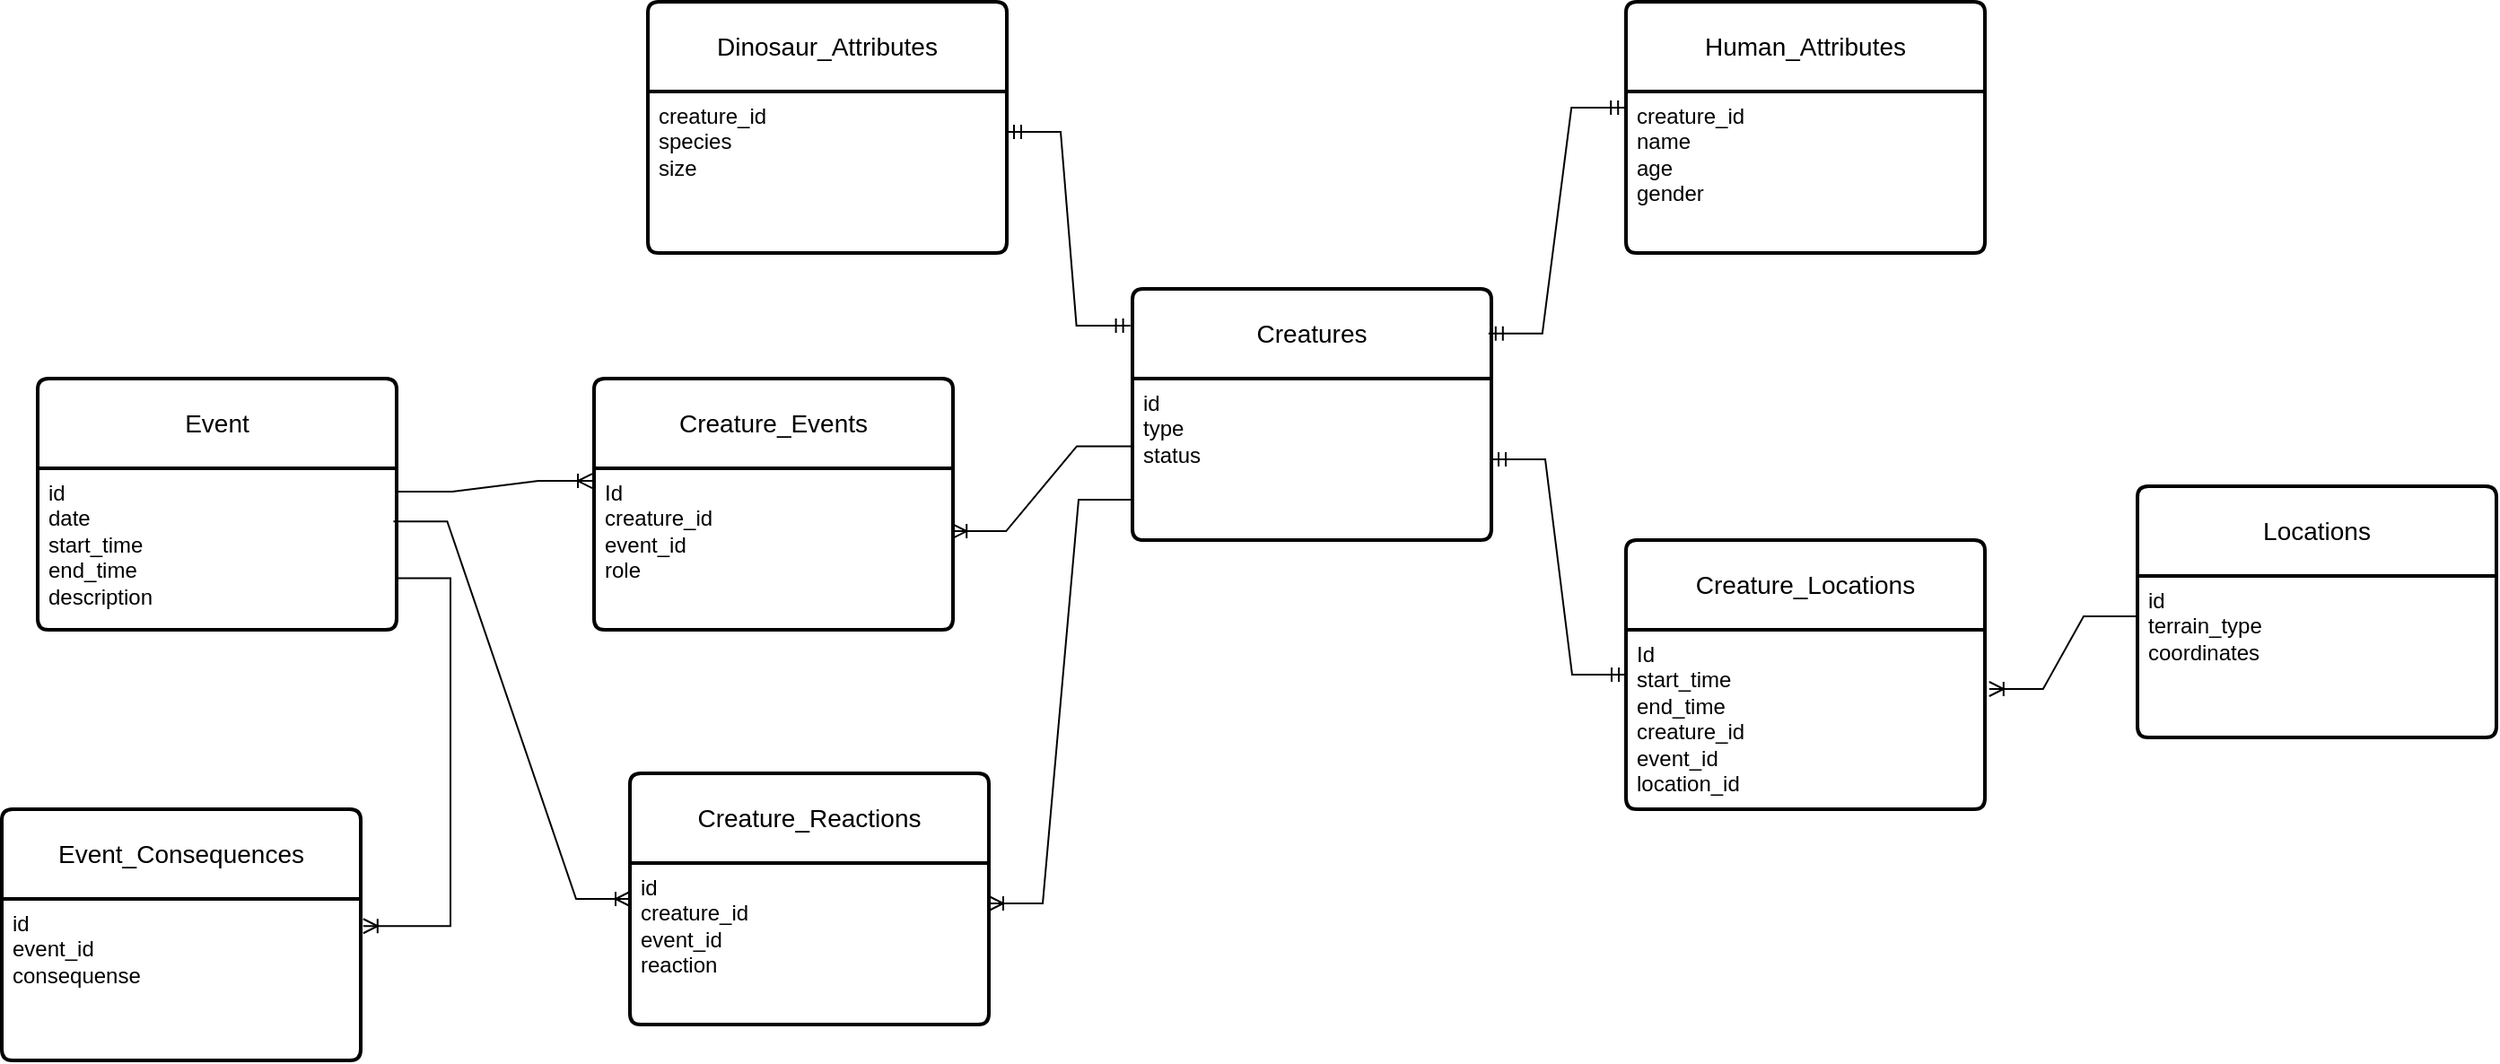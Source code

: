 <mxfile version="26.1.0">
  <diagram id="R2lEEEUBdFMjLlhIrx00" name="Page-1">
    <mxGraphModel dx="2368" dy="655" grid="1" gridSize="10" guides="1" tooltips="1" connect="1" arrows="1" fold="1" page="1" pageScale="1" pageWidth="850" pageHeight="1100" math="0" shadow="0" extFonts="Permanent Marker^https://fonts.googleapis.com/css?family=Permanent+Marker">
      <root>
        <mxCell id="0" />
        <mxCell id="1" parent="0" />
        <mxCell id="KV6fcAS5B7jZIO6HWI3N-2" value="Creatures" style="swimlane;childLayout=stackLayout;horizontal=1;startSize=50;horizontalStack=0;rounded=1;fontSize=14;fontStyle=0;strokeWidth=2;resizeParent=0;resizeLast=1;shadow=0;dashed=0;align=center;arcSize=4;whiteSpace=wrap;html=1;" vertex="1" parent="1">
          <mxGeometry x="150" y="780" width="200" height="140" as="geometry" />
        </mxCell>
        <mxCell id="KV6fcAS5B7jZIO6HWI3N-3" value="id&lt;div&gt;type&lt;br&gt;&lt;div&gt;status&lt;/div&gt;&lt;/div&gt;" style="align=left;strokeColor=none;fillColor=none;spacingLeft=4;fontSize=12;verticalAlign=top;resizable=0;rotatable=0;part=1;html=1;" vertex="1" parent="KV6fcAS5B7jZIO6HWI3N-2">
          <mxGeometry y="50" width="200" height="90" as="geometry" />
        </mxCell>
        <mxCell id="KV6fcAS5B7jZIO6HWI3N-4" value="Human_Attributes" style="swimlane;childLayout=stackLayout;horizontal=1;startSize=50;horizontalStack=0;rounded=1;fontSize=14;fontStyle=0;strokeWidth=2;resizeParent=0;resizeLast=1;shadow=0;dashed=0;align=center;arcSize=4;whiteSpace=wrap;html=1;" vertex="1" parent="1">
          <mxGeometry x="425" y="620" width="200" height="140" as="geometry" />
        </mxCell>
        <mxCell id="KV6fcAS5B7jZIO6HWI3N-5" value="&lt;div&gt;creature_id&lt;/div&gt;name&lt;div&gt;age&lt;/div&gt;&lt;div&gt;gender&lt;/div&gt;" style="align=left;strokeColor=none;fillColor=none;spacingLeft=4;fontSize=12;verticalAlign=top;resizable=0;rotatable=0;part=1;html=1;" vertex="1" parent="KV6fcAS5B7jZIO6HWI3N-4">
          <mxGeometry y="50" width="200" height="90" as="geometry" />
        </mxCell>
        <mxCell id="KV6fcAS5B7jZIO6HWI3N-6" value="Locations" style="swimlane;childLayout=stackLayout;horizontal=1;startSize=50;horizontalStack=0;rounded=1;fontSize=14;fontStyle=0;strokeWidth=2;resizeParent=0;resizeLast=1;shadow=0;dashed=0;align=center;arcSize=4;whiteSpace=wrap;html=1;" vertex="1" parent="1">
          <mxGeometry x="710" y="890" width="200" height="140" as="geometry" />
        </mxCell>
        <mxCell id="KV6fcAS5B7jZIO6HWI3N-7" value="id&lt;div&gt;terrain_type&lt;/div&gt;&lt;div&gt;&lt;span style=&quot;background-color: transparent; color: light-dark(rgb(0, 0, 0), rgb(255, 255, 255));&quot;&gt;coordinates&lt;/span&gt;&lt;/div&gt;&lt;div&gt;&lt;br&gt;&lt;/div&gt;" style="align=left;strokeColor=none;fillColor=none;spacingLeft=4;fontSize=12;verticalAlign=top;resizable=0;rotatable=0;part=1;html=1;" vertex="1" parent="KV6fcAS5B7jZIO6HWI3N-6">
          <mxGeometry y="50" width="200" height="90" as="geometry" />
        </mxCell>
        <mxCell id="KV6fcAS5B7jZIO6HWI3N-8" value="Creature_Events" style="swimlane;childLayout=stackLayout;horizontal=1;startSize=50;horizontalStack=0;rounded=1;fontSize=14;fontStyle=0;strokeWidth=2;resizeParent=0;resizeLast=1;shadow=0;dashed=0;align=center;arcSize=4;whiteSpace=wrap;html=1;" vertex="1" parent="1">
          <mxGeometry x="-150" y="830" width="200" height="140" as="geometry" />
        </mxCell>
        <mxCell id="KV6fcAS5B7jZIO6HWI3N-9" value="Id&lt;div&gt;&lt;div&gt;creature_id&lt;/div&gt;&lt;div&gt;event_id&lt;br&gt;&lt;div&gt;role&lt;/div&gt;&lt;/div&gt;&lt;/div&gt;" style="align=left;strokeColor=none;fillColor=none;spacingLeft=4;fontSize=12;verticalAlign=top;resizable=0;rotatable=0;part=1;html=1;" vertex="1" parent="KV6fcAS5B7jZIO6HWI3N-8">
          <mxGeometry y="50" width="200" height="90" as="geometry" />
        </mxCell>
        <mxCell id="KV6fcAS5B7jZIO6HWI3N-10" value="Dinosaur_Attributes" style="swimlane;childLayout=stackLayout;horizontal=1;startSize=50;horizontalStack=0;rounded=1;fontSize=14;fontStyle=0;strokeWidth=2;resizeParent=0;resizeLast=1;shadow=0;dashed=0;align=center;arcSize=4;whiteSpace=wrap;html=1;" vertex="1" parent="1">
          <mxGeometry x="-120" y="620" width="200" height="140" as="geometry" />
        </mxCell>
        <mxCell id="KV6fcAS5B7jZIO6HWI3N-11" value="&lt;div&gt;creature_id&lt;/div&gt;species&lt;div&gt;size&lt;/div&gt;" style="align=left;strokeColor=none;fillColor=none;spacingLeft=4;fontSize=12;verticalAlign=top;resizable=0;rotatable=0;part=1;html=1;" vertex="1" parent="KV6fcAS5B7jZIO6HWI3N-10">
          <mxGeometry y="50" width="200" height="90" as="geometry" />
        </mxCell>
        <mxCell id="KV6fcAS5B7jZIO6HWI3N-18" value="Event_Consequences" style="swimlane;childLayout=stackLayout;horizontal=1;startSize=50;horizontalStack=0;rounded=1;fontSize=14;fontStyle=0;strokeWidth=2;resizeParent=0;resizeLast=1;shadow=0;dashed=0;align=center;arcSize=4;whiteSpace=wrap;html=1;" vertex="1" parent="1">
          <mxGeometry x="-480" y="1070" width="200" height="140" as="geometry" />
        </mxCell>
        <mxCell id="KV6fcAS5B7jZIO6HWI3N-19" value="id&lt;div&gt;&lt;div&gt;event_id&lt;/div&gt;&lt;div&gt;consequense&lt;/div&gt;&lt;/div&gt;" style="align=left;strokeColor=none;fillColor=none;spacingLeft=4;fontSize=12;verticalAlign=top;resizable=0;rotatable=0;part=1;html=1;" vertex="1" parent="KV6fcAS5B7jZIO6HWI3N-18">
          <mxGeometry y="50" width="200" height="90" as="geometry" />
        </mxCell>
        <mxCell id="KV6fcAS5B7jZIO6HWI3N-21" value="Event" style="swimlane;childLayout=stackLayout;horizontal=1;startSize=50;horizontalStack=0;rounded=1;fontSize=14;fontStyle=0;strokeWidth=2;resizeParent=0;resizeLast=1;shadow=0;dashed=0;align=center;arcSize=4;whiteSpace=wrap;html=1;" vertex="1" parent="1">
          <mxGeometry x="-460" y="830" width="200" height="140" as="geometry" />
        </mxCell>
        <mxCell id="KV6fcAS5B7jZIO6HWI3N-22" value="id&lt;div&gt;date&lt;/div&gt;&lt;div&gt;&lt;div&gt;start_time&lt;/div&gt;&lt;div&gt;end_time&lt;/div&gt;&lt;/div&gt;&lt;div&gt;description&lt;/div&gt;" style="align=left;strokeColor=none;fillColor=none;spacingLeft=4;fontSize=12;verticalAlign=top;resizable=0;rotatable=0;part=1;html=1;" vertex="1" parent="KV6fcAS5B7jZIO6HWI3N-21">
          <mxGeometry y="50" width="200" height="90" as="geometry" />
        </mxCell>
        <mxCell id="KV6fcAS5B7jZIO6HWI3N-24" value="Creature_Locations" style="swimlane;childLayout=stackLayout;horizontal=1;startSize=50;horizontalStack=0;rounded=1;fontSize=14;fontStyle=0;strokeWidth=2;resizeParent=0;resizeLast=1;shadow=0;dashed=0;align=center;arcSize=4;whiteSpace=wrap;html=1;" vertex="1" parent="1">
          <mxGeometry x="425" y="920" width="200" height="150" as="geometry" />
        </mxCell>
        <mxCell id="KV6fcAS5B7jZIO6HWI3N-25" value="Id&lt;div&gt;start_time&lt;/div&gt;&lt;div&gt;end_time&lt;br&gt;&lt;div&gt;creature_id&lt;/div&gt;&lt;div&gt;event_id&lt;br&gt;&lt;div&gt;location_id&lt;/div&gt;&lt;/div&gt;&lt;/div&gt;" style="align=left;strokeColor=none;fillColor=none;spacingLeft=4;fontSize=12;verticalAlign=top;resizable=0;rotatable=0;part=1;html=1;" vertex="1" parent="KV6fcAS5B7jZIO6HWI3N-24">
          <mxGeometry y="50" width="200" height="100" as="geometry" />
        </mxCell>
        <mxCell id="KV6fcAS5B7jZIO6HWI3N-26" value="" style="fontSize=12;html=1;endArrow=ERmandOne;startArrow=ERmandOne;rounded=0;exitX=-0.006;exitY=0.146;exitDx=0;exitDy=0;exitPerimeter=0;entryX=1;entryY=0.25;entryDx=0;entryDy=0;edgeStyle=entityRelationEdgeStyle;" edge="1" parent="1" source="KV6fcAS5B7jZIO6HWI3N-2" target="KV6fcAS5B7jZIO6HWI3N-11">
          <mxGeometry width="100" height="100" relative="1" as="geometry">
            <mxPoint x="260" y="910" as="sourcePoint" />
            <mxPoint x="360" y="810" as="targetPoint" />
            <Array as="points">
              <mxPoint x="180" y="700" />
            </Array>
          </mxGeometry>
        </mxCell>
        <mxCell id="KV6fcAS5B7jZIO6HWI3N-27" value="" style="fontSize=12;html=1;endArrow=ERmandOne;startArrow=ERmandOne;rounded=0;exitX=0.992;exitY=0.178;exitDx=0;exitDy=0;exitPerimeter=0;entryX=-0.002;entryY=0.1;entryDx=0;entryDy=0;entryPerimeter=0;edgeStyle=entityRelationEdgeStyle;" edge="1" parent="1" source="KV6fcAS5B7jZIO6HWI3N-2" target="KV6fcAS5B7jZIO6HWI3N-5">
          <mxGeometry width="100" height="100" relative="1" as="geometry">
            <mxPoint x="260" y="910" as="sourcePoint" />
            <mxPoint x="360" y="810" as="targetPoint" />
          </mxGeometry>
        </mxCell>
        <mxCell id="KV6fcAS5B7jZIO6HWI3N-31" value="" style="edgeStyle=entityRelationEdgeStyle;fontSize=12;html=1;endArrow=ERmandOne;startArrow=ERmandOne;rounded=0;exitX=0;exitY=0.25;exitDx=0;exitDy=0;entryX=1;entryY=0.5;entryDx=0;entryDy=0;" edge="1" parent="1" source="KV6fcAS5B7jZIO6HWI3N-25" target="KV6fcAS5B7jZIO6HWI3N-3">
          <mxGeometry width="100" height="100" relative="1" as="geometry">
            <mxPoint x="220" y="900" as="sourcePoint" />
            <mxPoint x="320" y="800" as="targetPoint" />
          </mxGeometry>
        </mxCell>
        <mxCell id="KV6fcAS5B7jZIO6HWI3N-33" value="" style="fontSize=12;html=1;endArrow=ERoneToMany;rounded=0;exitX=1.002;exitY=0.68;exitDx=0;exitDy=0;entryX=1.007;entryY=0.168;entryDx=0;entryDy=0;entryPerimeter=0;edgeStyle=elbowEdgeStyle;exitPerimeter=0;" edge="1" parent="1" source="KV6fcAS5B7jZIO6HWI3N-22" target="KV6fcAS5B7jZIO6HWI3N-19">
          <mxGeometry width="100" height="100" relative="1" as="geometry">
            <mxPoint x="-130" y="1130" as="sourcePoint" />
            <mxPoint x="-30" y="1030" as="targetPoint" />
            <Array as="points">
              <mxPoint x="-230" y="1050" />
            </Array>
          </mxGeometry>
        </mxCell>
        <mxCell id="KV6fcAS5B7jZIO6HWI3N-34" value="" style="edgeStyle=entityRelationEdgeStyle;fontSize=12;html=1;endArrow=ERoneToMany;rounded=0;entryX=1.012;entryY=0.33;entryDx=0;entryDy=0;entryPerimeter=0;exitX=0;exitY=0.25;exitDx=0;exitDy=0;" edge="1" parent="1" source="KV6fcAS5B7jZIO6HWI3N-7" target="KV6fcAS5B7jZIO6HWI3N-25">
          <mxGeometry width="100" height="100" relative="1" as="geometry">
            <mxPoint x="680" y="820" as="sourcePoint" />
            <mxPoint x="490" y="850" as="targetPoint" />
          </mxGeometry>
        </mxCell>
        <mxCell id="KV6fcAS5B7jZIO6HWI3N-35" value="" style="edgeStyle=entityRelationEdgeStyle;fontSize=12;html=1;endArrow=ERoneToMany;rounded=0;entryX=0.998;entryY=0.389;entryDx=0;entryDy=0;entryPerimeter=0;exitX=-0.005;exitY=0.419;exitDx=0;exitDy=0;exitPerimeter=0;" edge="1" parent="1" source="KV6fcAS5B7jZIO6HWI3N-3" target="KV6fcAS5B7jZIO6HWI3N-9">
          <mxGeometry width="100" height="100" relative="1" as="geometry">
            <mxPoint x="50" y="870" as="sourcePoint" />
            <mxPoint x="150" y="770" as="targetPoint" />
          </mxGeometry>
        </mxCell>
        <mxCell id="KV6fcAS5B7jZIO6HWI3N-36" value="" style="edgeStyle=entityRelationEdgeStyle;fontSize=12;html=1;endArrow=ERoneToMany;rounded=0;exitX=1.005;exitY=0.144;exitDx=0;exitDy=0;exitPerimeter=0;entryX=-0.005;entryY=0.078;entryDx=0;entryDy=0;entryPerimeter=0;" edge="1" parent="1" source="KV6fcAS5B7jZIO6HWI3N-22" target="KV6fcAS5B7jZIO6HWI3N-9">
          <mxGeometry width="100" height="100" relative="1" as="geometry">
            <mxPoint x="-200" y="870" as="sourcePoint" />
            <mxPoint x="-100" y="770" as="targetPoint" />
          </mxGeometry>
        </mxCell>
        <mxCell id="KV6fcAS5B7jZIO6HWI3N-37" value="Creature_Reactions" style="swimlane;childLayout=stackLayout;horizontal=1;startSize=50;horizontalStack=0;rounded=1;fontSize=14;fontStyle=0;strokeWidth=2;resizeParent=0;resizeLast=1;shadow=0;dashed=0;align=center;arcSize=4;whiteSpace=wrap;html=1;" vertex="1" parent="1">
          <mxGeometry x="-130" y="1050" width="200" height="140" as="geometry" />
        </mxCell>
        <mxCell id="KV6fcAS5B7jZIO6HWI3N-38" value="id&lt;div&gt;&lt;div&gt;creature_id&lt;/div&gt;&lt;div&gt;event_id&lt;/div&gt;&lt;div&gt;reaction&lt;/div&gt;&lt;/div&gt;" style="align=left;strokeColor=none;fillColor=none;spacingLeft=4;fontSize=12;verticalAlign=top;resizable=0;rotatable=0;part=1;html=1;" vertex="1" parent="KV6fcAS5B7jZIO6HWI3N-37">
          <mxGeometry y="50" width="200" height="90" as="geometry" />
        </mxCell>
        <mxCell id="KV6fcAS5B7jZIO6HWI3N-39" value="" style="fontSize=12;html=1;endArrow=ERoneToMany;rounded=0;exitX=0;exitY=0.75;exitDx=0;exitDy=0;entryX=1;entryY=0.25;entryDx=0;entryDy=0;edgeStyle=entityRelationEdgeStyle;" edge="1" parent="1" source="KV6fcAS5B7jZIO6HWI3N-3" target="KV6fcAS5B7jZIO6HWI3N-38">
          <mxGeometry width="100" height="100" relative="1" as="geometry">
            <mxPoint x="-110" y="1040" as="sourcePoint" />
            <mxPoint x="-10" y="940" as="targetPoint" />
            <Array as="points">
              <mxPoint x="140" y="910" />
              <mxPoint x="160" y="1080" />
            </Array>
          </mxGeometry>
        </mxCell>
        <mxCell id="KV6fcAS5B7jZIO6HWI3N-40" value="" style="edgeStyle=entityRelationEdgeStyle;fontSize=12;html=1;endArrow=ERoneToMany;rounded=0;exitX=0.991;exitY=0.329;exitDx=0;exitDy=0;exitPerimeter=0;" edge="1" parent="1" source="KV6fcAS5B7jZIO6HWI3N-22" target="KV6fcAS5B7jZIO6HWI3N-37">
          <mxGeometry width="100" height="100" relative="1" as="geometry">
            <mxPoint x="-290" y="1000" as="sourcePoint" />
            <mxPoint x="50" y="970" as="targetPoint" />
          </mxGeometry>
        </mxCell>
      </root>
    </mxGraphModel>
  </diagram>
</mxfile>

